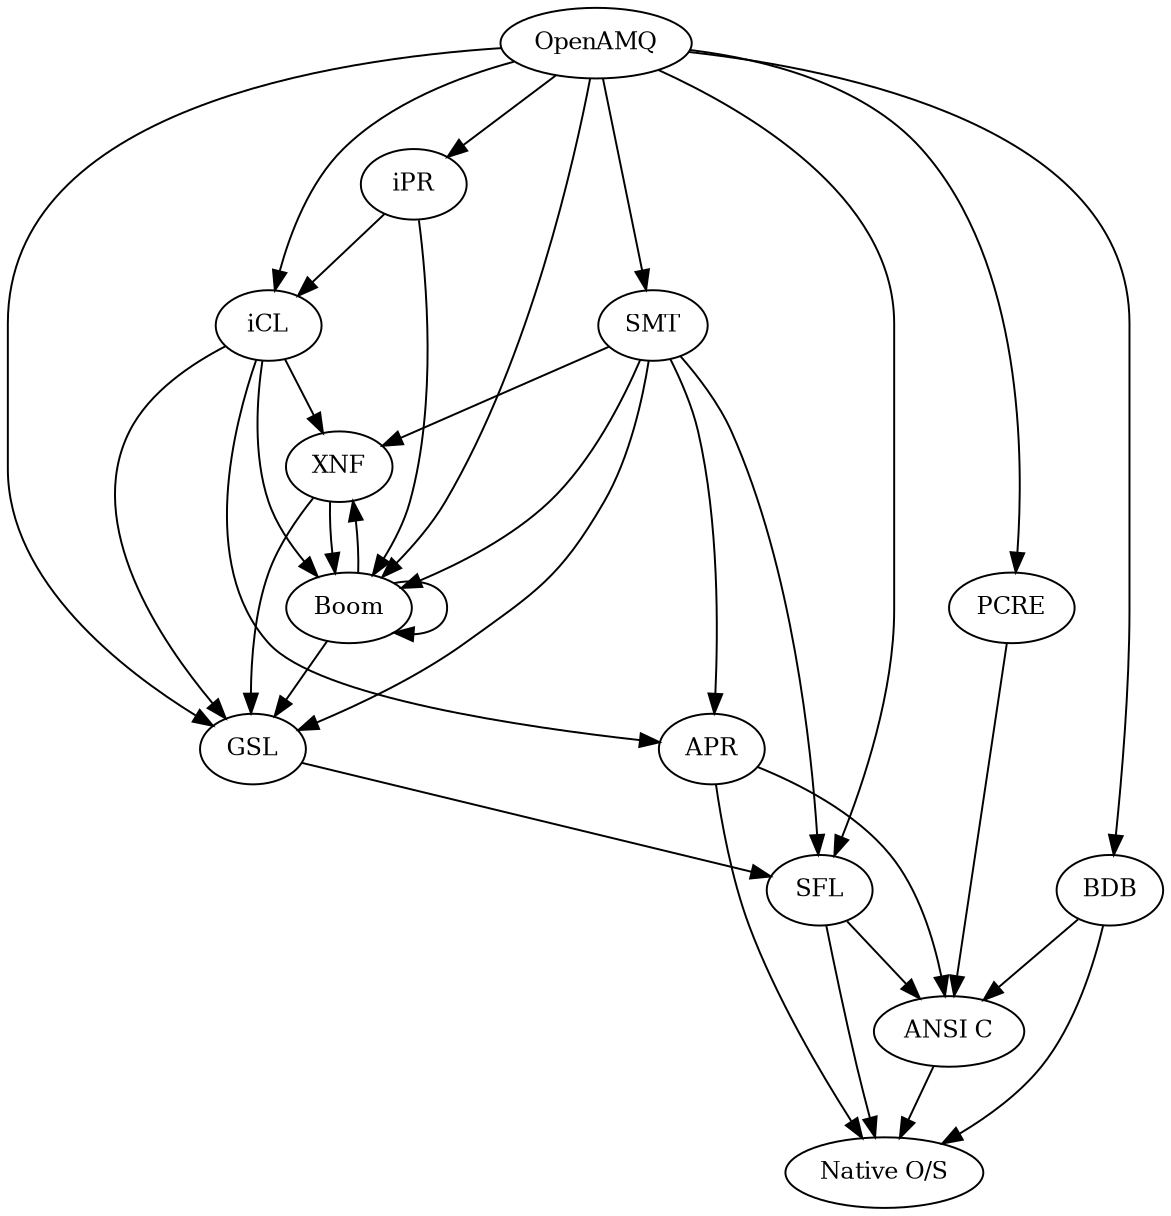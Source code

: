 //  OpenAMQ technology dependency tree
//  Build using dot
digraph Tools {
    size = "7.8,10";
    node [fontsize=12];
    OS [label = "Native O/S"];
    C  [label = "ANSI C"];
    C       -> OS;
    SFL     -> OS;
    SFL     -> C;
    APR     -> OS;
    APR     -> C;
    BDB     -> OS;
    BDB     -> C;
    GSL     -> SFL;
    SMT     -> SFL;
    SMT     -> APR;
    SMT     -> XNF;
    SMT     -> Boom;
    SMT     -> GSL;
    XNF     -> GSL;
    XNF     -> Boom;
    iCL     -> XNF;
    iCL     -> Boom;
    iCL     -> APR;
    iCL     -> GSL;
    iPR     -> Boom;
    iPR     -> iCL;
    Boom    -> Boom;
    Boom    -> XNF;
    Boom    -> GSL;
    OpenAMQ -> SMT;
    OpenAMQ -> SFL;
    OpenAMQ -> iCL;
    OpenAMQ -> iPR;
    OpenAMQ -> BDB;
    OpenAMQ -> GSL;
    OpenAMQ -> Boom;
    OpenAMQ -> PCRE;
    PCRE    -> C;
}
